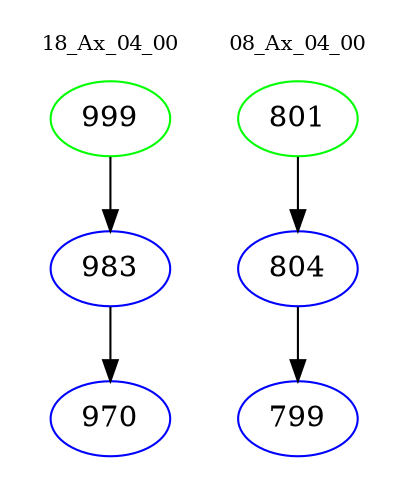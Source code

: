 digraph{
subgraph cluster_0 {
color = white
label = "18_Ax_04_00";
fontsize=10;
T0_999 [label="999", color="green"]
T0_999 -> T0_983 [color="black"]
T0_983 [label="983", color="blue"]
T0_983 -> T0_970 [color="black"]
T0_970 [label="970", color="blue"]
}
subgraph cluster_1 {
color = white
label = "08_Ax_04_00";
fontsize=10;
T1_801 [label="801", color="green"]
T1_801 -> T1_804 [color="black"]
T1_804 [label="804", color="blue"]
T1_804 -> T1_799 [color="black"]
T1_799 [label="799", color="blue"]
}
}
